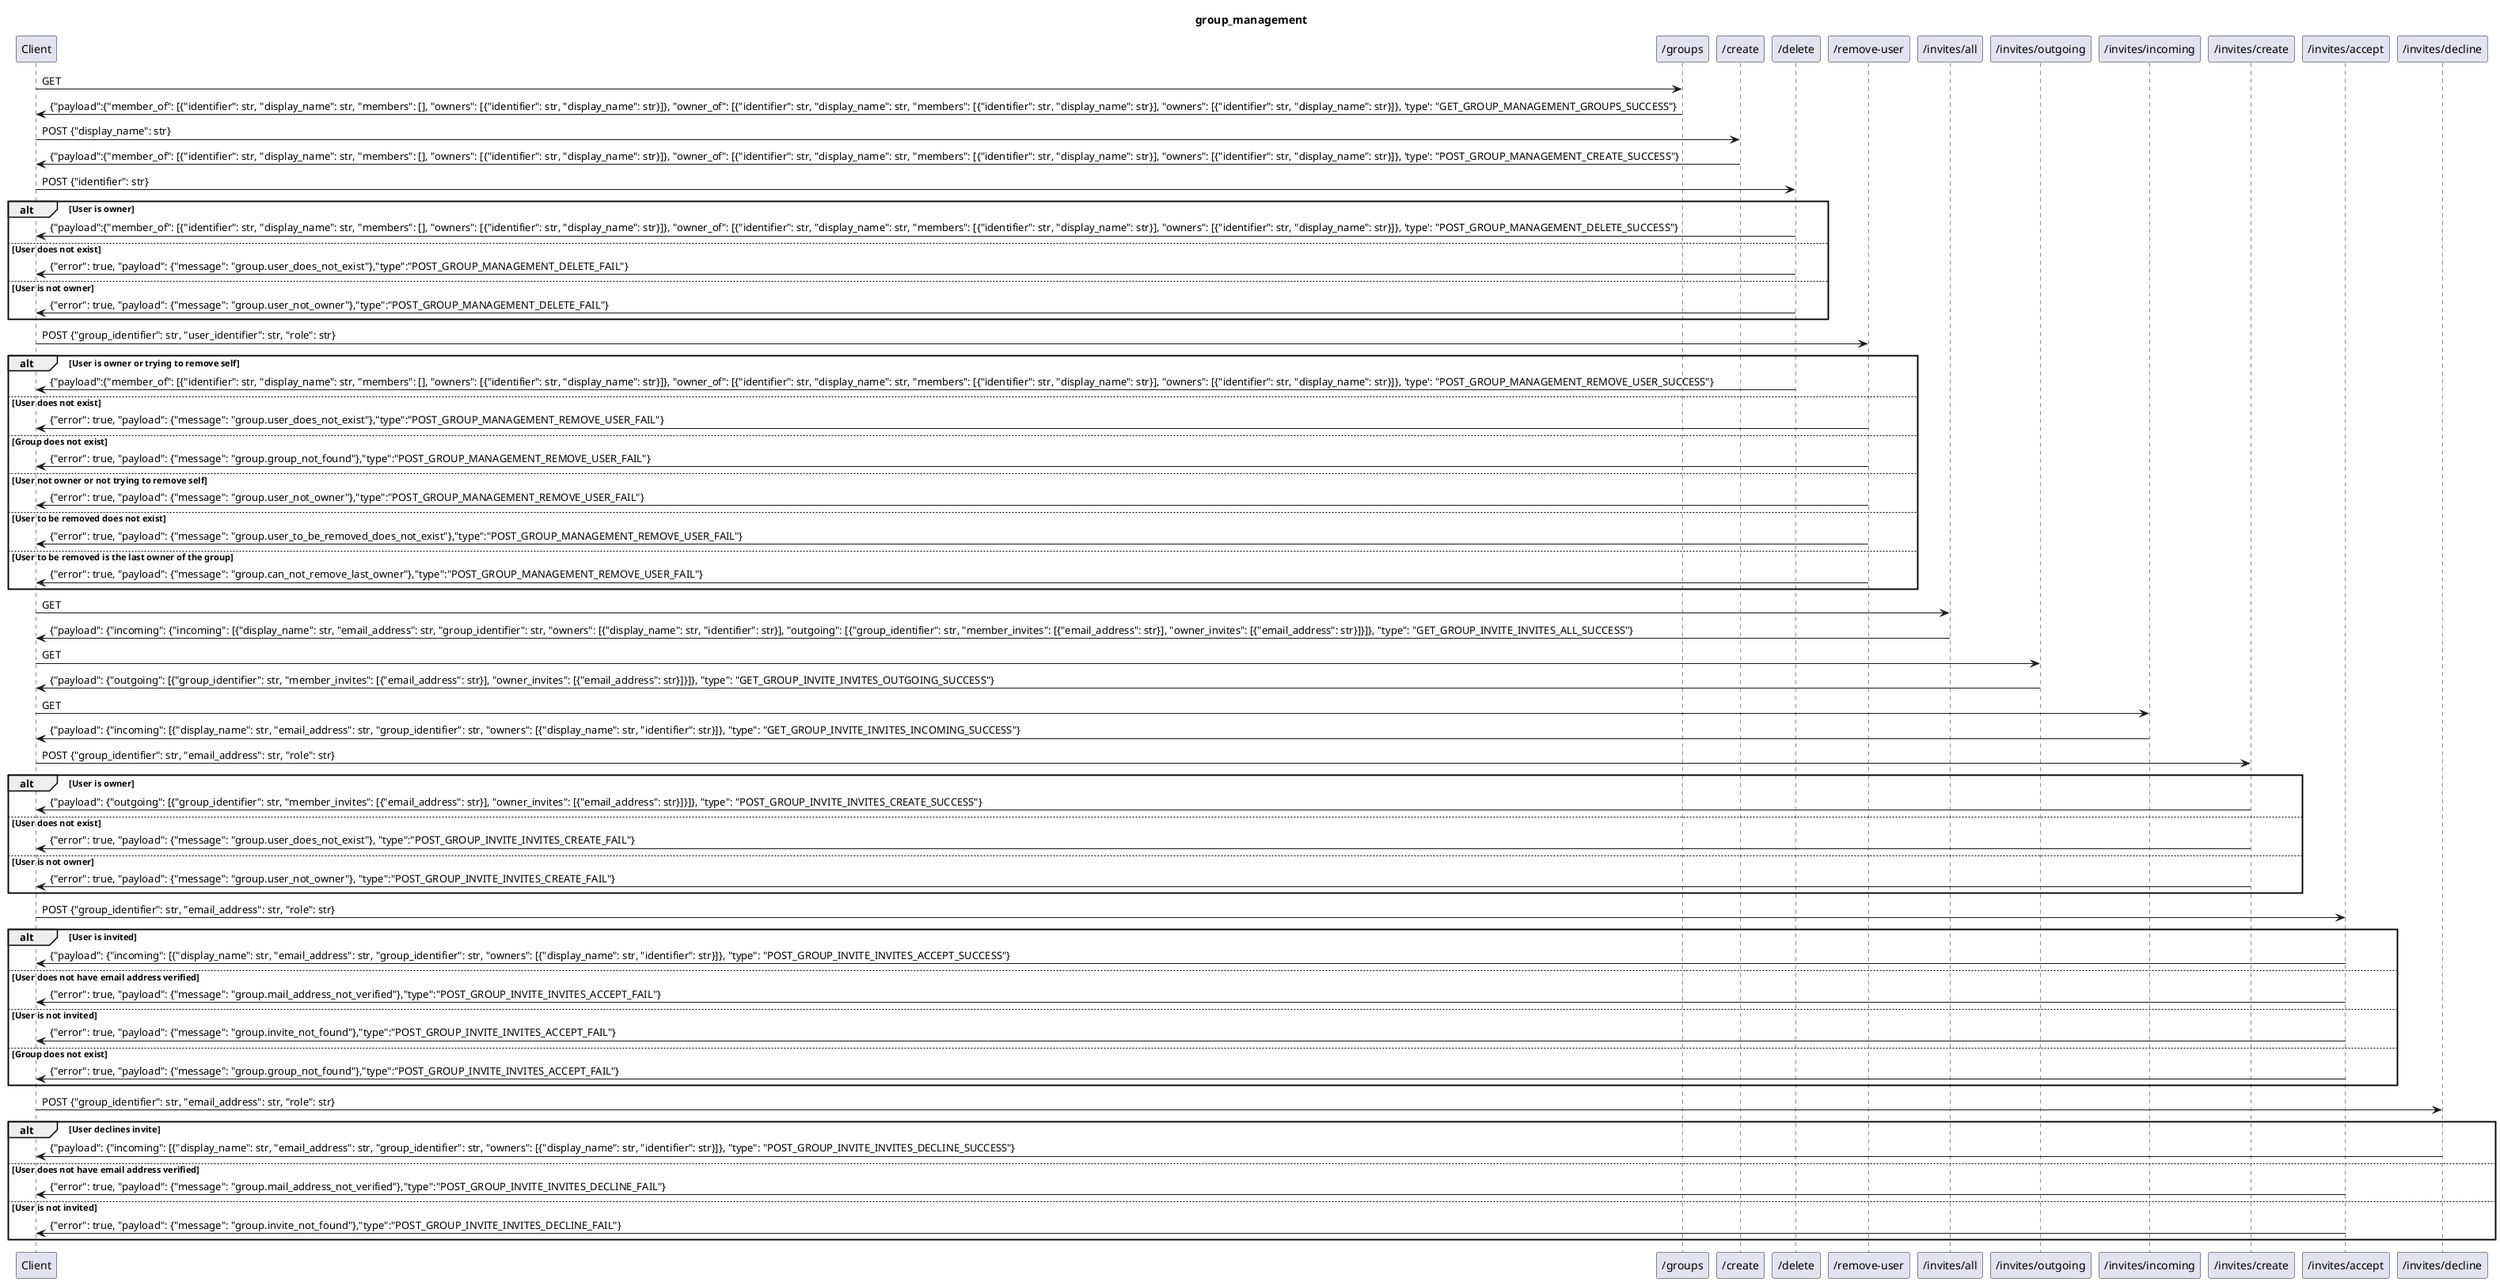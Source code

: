 @startuml

title group_management

Client->"/groups": GET
"/groups"->Client: {"payload":{"member_of": [{"identifier": str, "display_name": str, "members": [], "owners": [{"identifier": str, "display_name": str}]}, "owner_of": [{"identifier": str, "display_name": str, "members": [{"identifier": str, "display_name": str}], "owners": [{"identifier": str, "display_name": str}]}, 'type': "GET_GROUP_MANAGEMENT_GROUPS_SUCCESS"}

Client->"/create": POST {"display_name": str}
"/create"->Client: {"payload":{"member_of": [{"identifier": str, "display_name": str, "members": [], "owners": [{"identifier": str, "display_name": str}]}, "owner_of": [{"identifier": str, "display_name": str, "members": [{"identifier": str, "display_name": str}], "owners": [{"identifier": str, "display_name": str}]}, 'type': "POST_GROUP_MANAGEMENT_CREATE_SUCCESS"}

Client->"/delete": POST {"identifier": str}
alt User is owner
    "/delete"->Client: {"payload":{"member_of": [{"identifier": str, "display_name": str, "members": [], "owners": [{"identifier": str, "display_name": str}]}, "owner_of": [{"identifier": str, "display_name": str, "members": [{"identifier": str, "display_name": str}], "owners": [{"identifier": str, "display_name": str}]}, 'type': "POST_GROUP_MANAGEMENT_DELETE_SUCCESS"}
else User does not exist
    "/delete"->Client: {"error": true, "payload": {"message": "group.user_does_not_exist"},"type":"POST_GROUP_MANAGEMENT_DELETE_FAIL"}
else User is not owner
    "/delete"->Client: {"error": true, "payload": {"message": "group.user_not_owner"},"type":"POST_GROUP_MANAGEMENT_DELETE_FAIL"}
end

Client->"/remove-user": POST {"group_identifier": str, "user_identifier": str, "role": str}
alt User is owner or trying to remove self
    "/delete"->Client: {"payload":{"member_of": [{"identifier": str, "display_name": str, "members": [], "owners": [{"identifier": str, "display_name": str}]}, "owner_of": [{"identifier": str, "display_name": str, "members": [{"identifier": str, "display_name": str}], "owners": [{"identifier": str, "display_name": str}]}, 'type': "POST_GROUP_MANAGEMENT_REMOVE_USER_SUCCESS"}
else User does not exist
    "/remove-user"->Client: {"error": true, "payload": {"message": "group.user_does_not_exist"},"type":"POST_GROUP_MANAGEMENT_REMOVE_USER_FAIL"}
else Group does not exist
    "/remove-user"->Client: {"error": true, "payload": {"message": "group.group_not_found"},"type":"POST_GROUP_MANAGEMENT_REMOVE_USER_FAIL"}
else User not owner or not trying to remove self
    "/remove-user"->Client: {"error": true, "payload": {"message": "group.user_not_owner"},"type":"POST_GROUP_MANAGEMENT_REMOVE_USER_FAIL"}
else User to be removed does not exist
    "/remove-user"->Client: {"error": true, "payload": {"message": "group.user_to_be_removed_does_not_exist"},"type":"POST_GROUP_MANAGEMENT_REMOVE_USER_FAIL"}
else User to be removed is the last owner of the group
    "/remove-user"->Client: {"error": true, "payload": {"message": "group.can_not_remove_last_owner"},"type":"POST_GROUP_MANAGEMENT_REMOVE_USER_FAIL"}
end

Client->"/invites/all": GET
"/invites/all"->Client: {"payload": {"incoming": {"incoming": [{"display_name": str, "email_address": str, "group_identifier": str, "owners": [{"display_name": str, "identifier": str}], "outgoing": [{"group_identifier": str, "member_invites": [{"email_address": str}], "owner_invites": [{"email_address": str}]}]}, "type": "GET_GROUP_INVITE_INVITES_ALL_SUCCESS"}

Client->"/invites/outgoing": GET
"/invites/outgoing"->Client: {"payload": {"outgoing": [{"group_identifier": str, "member_invites": [{"email_address": str}], "owner_invites": [{"email_address": str}]}]}, "type": "GET_GROUP_INVITE_INVITES_OUTGOING_SUCCESS"}

Client->"/invites/incoming": GET
"/invites/incoming"->Client: {"payload": {"incoming": [{"display_name": str, "email_address": str, "group_identifier": str, "owners": [{"display_name": str, "identifier": str}]}, "type": "GET_GROUP_INVITE_INVITES_INCOMING_SUCCESS"}

Client->"/invites/create": POST {"group_identifier": str, "email_address": str, "role": str}
alt User is owner
    "/invites/create"->Client: {"payload": {"outgoing": [{"group_identifier": str, "member_invites": [{"email_address": str}], "owner_invites": [{"email_address": str}]}]}, "type": "POST_GROUP_INVITE_INVITES_CREATE_SUCCESS"}
else User does not exist
    "/invites/create"->Client: {"error": true, "payload": {"message": "group.user_does_not_exist"}, "type":"POST_GROUP_INVITE_INVITES_CREATE_FAIL"}
else User is not owner
    "/invites/create"->Client: {"error": true, "payload": {"message": "group.user_not_owner"}, "type":"POST_GROUP_INVITE_INVITES_CREATE_FAIL"}
end

Client->"/invites/accept": POST {"group_identifier": str, "email_address": str, "role": str}
alt User is invited
    "/invites/accept"->Client: {"payload": {"incoming": [{"display_name": str, "email_address": str, "group_identifier": str, "owners": [{"display_name": str, "identifier": str}]}, "type": "POST_GROUP_INVITE_INVITES_ACCEPT_SUCCESS"}
else User does not have email address verified
    "/invites/accept"->Client: {"error": true, "payload": {"message": "group.mail_address_not_verified"},"type":"POST_GROUP_INVITE_INVITES_ACCEPT_FAIL"}
else User is not invited
    "/invites/accept"->Client: {"error": true, "payload": {"message": "group.invite_not_found"},"type":"POST_GROUP_INVITE_INVITES_ACCEPT_FAIL"}
else Group does not exist
    "/invites/accept"->Client: {"error": true, "payload": {"message": "group.group_not_found"},"type":"POST_GROUP_INVITE_INVITES_ACCEPT_FAIL"}
end

Client->"/invites/decline": POST {"group_identifier": str, "email_address": str, "role": str}
alt User declines invite
    "/invites/decline"->Client: {"payload": {"incoming": [{"display_name": str, "email_address": str, "group_identifier": str, "owners": [{"display_name": str, "identifier": str}]}, "type": "POST_GROUP_INVITE_INVITES_DECLINE_SUCCESS"}
else User does not have email address verified
    "/invites/accept"->Client: {"error": true, "payload": {"message": "group.mail_address_not_verified"},"type":"POST_GROUP_INVITE_INVITES_DECLINE_FAIL"}
else User is not invited
    "/invites/accept"->Client: {"error": true, "payload": {"message": "group.invite_not_found"},"type":"POST_GROUP_INVITE_INVITES_DECLINE_FAIL"}
end
@enduml
